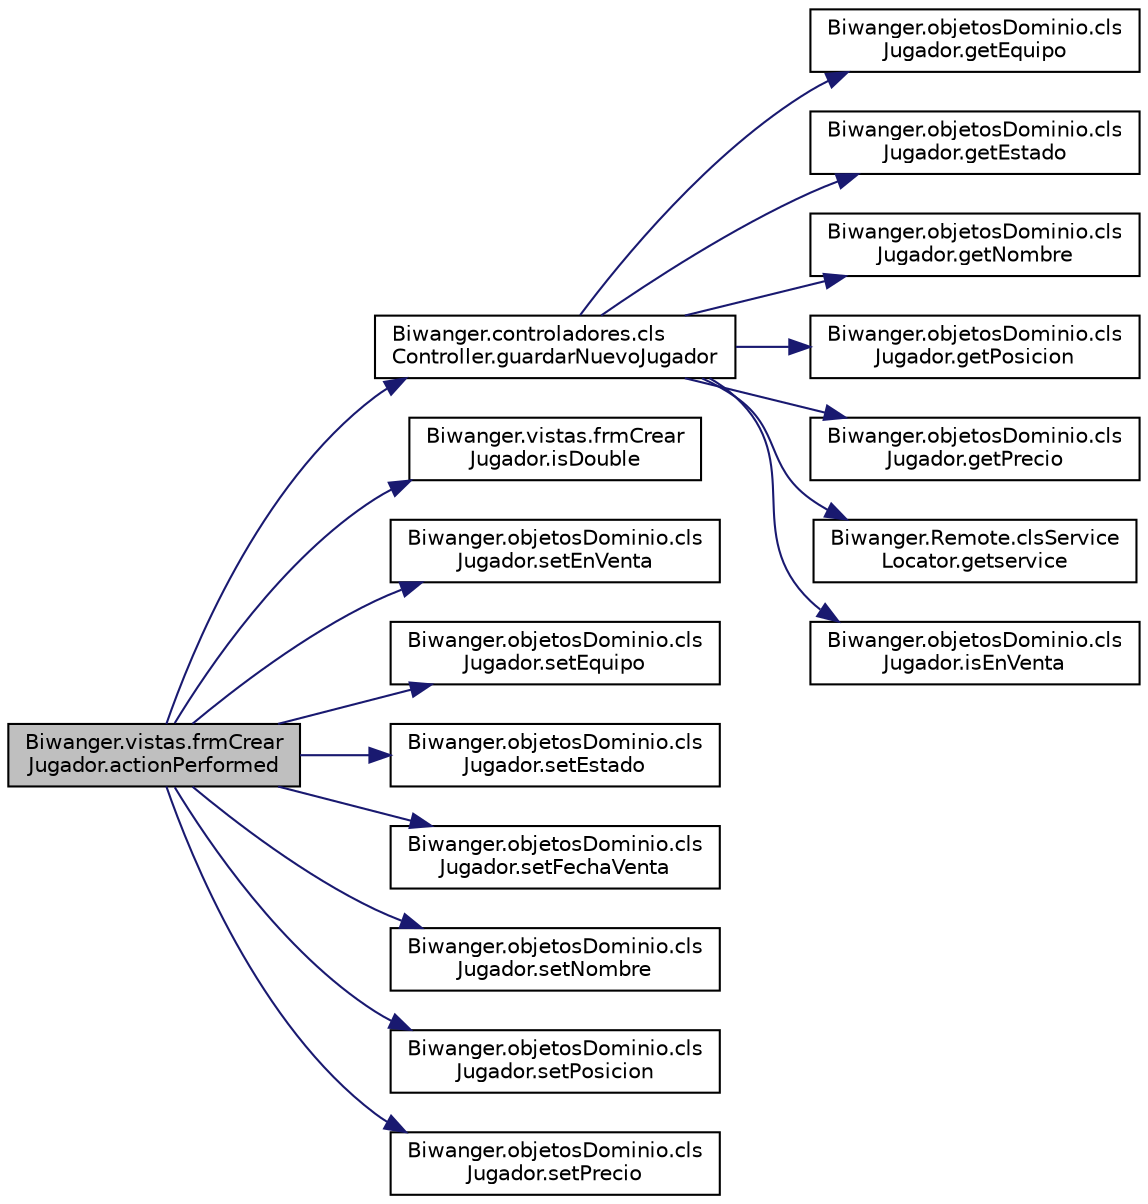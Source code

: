 digraph "Biwanger.vistas.frmCrearJugador.actionPerformed"
{
 // LATEX_PDF_SIZE
  edge [fontname="Helvetica",fontsize="10",labelfontname="Helvetica",labelfontsize="10"];
  node [fontname="Helvetica",fontsize="10",shape=record];
  rankdir="LR";
  Node1 [label="Biwanger.vistas.frmCrear\lJugador.actionPerformed",height=0.2,width=0.4,color="black", fillcolor="grey75", style="filled", fontcolor="black",tooltip=" "];
  Node1 -> Node2 [color="midnightblue",fontsize="10",style="solid",fontname="Helvetica"];
  Node2 [label="Biwanger.controladores.cls\lController.guardarNuevoJugador",height=0.2,width=0.4,color="black", fillcolor="white", style="filled",URL="$class_biwanger_1_1controladores_1_1cls_controller.html#aadd128e70163f055043799c14304f904",tooltip=" "];
  Node2 -> Node3 [color="midnightblue",fontsize="10",style="solid",fontname="Helvetica"];
  Node3 [label="Biwanger.objetosDominio.cls\lJugador.getEquipo",height=0.2,width=0.4,color="black", fillcolor="white", style="filled",URL="$class_biwanger_1_1objetos_dominio_1_1cls_jugador.html#ac6dafea9bb7b4a2969c16d989d3d8470",tooltip=" "];
  Node2 -> Node4 [color="midnightblue",fontsize="10",style="solid",fontname="Helvetica"];
  Node4 [label="Biwanger.objetosDominio.cls\lJugador.getEstado",height=0.2,width=0.4,color="black", fillcolor="white", style="filled",URL="$class_biwanger_1_1objetos_dominio_1_1cls_jugador.html#a6abe273ae327cc9569f3fa20d6b8b4e5",tooltip=" "];
  Node2 -> Node5 [color="midnightblue",fontsize="10",style="solid",fontname="Helvetica"];
  Node5 [label="Biwanger.objetosDominio.cls\lJugador.getNombre",height=0.2,width=0.4,color="black", fillcolor="white", style="filled",URL="$class_biwanger_1_1objetos_dominio_1_1cls_jugador.html#ad045f4d9b485b7933c78ed9b93bd0e2a",tooltip=" "];
  Node2 -> Node6 [color="midnightblue",fontsize="10",style="solid",fontname="Helvetica"];
  Node6 [label="Biwanger.objetosDominio.cls\lJugador.getPosicion",height=0.2,width=0.4,color="black", fillcolor="white", style="filled",URL="$class_biwanger_1_1objetos_dominio_1_1cls_jugador.html#aff3093573faf0d914b8ca7303b5e3eff",tooltip=" "];
  Node2 -> Node7 [color="midnightblue",fontsize="10",style="solid",fontname="Helvetica"];
  Node7 [label="Biwanger.objetosDominio.cls\lJugador.getPrecio",height=0.2,width=0.4,color="black", fillcolor="white", style="filled",URL="$class_biwanger_1_1objetos_dominio_1_1cls_jugador.html#a7369012af8d321d531ffb883ee8ed7a4",tooltip=" "];
  Node2 -> Node8 [color="midnightblue",fontsize="10",style="solid",fontname="Helvetica"];
  Node8 [label="Biwanger.Remote.clsService\lLocator.getservice",height=0.2,width=0.4,color="black", fillcolor="white", style="filled",URL="$class_biwanger_1_1_remote_1_1cls_service_locator.html#ab5887258804ee4871414885b9482a13b",tooltip=" "];
  Node2 -> Node9 [color="midnightblue",fontsize="10",style="solid",fontname="Helvetica"];
  Node9 [label="Biwanger.objetosDominio.cls\lJugador.isEnVenta",height=0.2,width=0.4,color="black", fillcolor="white", style="filled",URL="$class_biwanger_1_1objetos_dominio_1_1cls_jugador.html#af0a8426fc6a330513e714c12e72cd597",tooltip=" "];
  Node1 -> Node10 [color="midnightblue",fontsize="10",style="solid",fontname="Helvetica"];
  Node10 [label="Biwanger.vistas.frmCrear\lJugador.isDouble",height=0.2,width=0.4,color="black", fillcolor="white", style="filled",URL="$class_biwanger_1_1vistas_1_1frm_crear_jugador.html#a06123a4574e1dd33167eb4dc0ac3ef53",tooltip=" "];
  Node1 -> Node11 [color="midnightblue",fontsize="10",style="solid",fontname="Helvetica"];
  Node11 [label="Biwanger.objetosDominio.cls\lJugador.setEnVenta",height=0.2,width=0.4,color="black", fillcolor="white", style="filled",URL="$class_biwanger_1_1objetos_dominio_1_1cls_jugador.html#ad4ecf61842a159ca5736331a2d95a185",tooltip=" "];
  Node1 -> Node12 [color="midnightblue",fontsize="10",style="solid",fontname="Helvetica"];
  Node12 [label="Biwanger.objetosDominio.cls\lJugador.setEquipo",height=0.2,width=0.4,color="black", fillcolor="white", style="filled",URL="$class_biwanger_1_1objetos_dominio_1_1cls_jugador.html#a1af8f5d3cfca400dc1af03ef356785df",tooltip=" "];
  Node1 -> Node13 [color="midnightblue",fontsize="10",style="solid",fontname="Helvetica"];
  Node13 [label="Biwanger.objetosDominio.cls\lJugador.setEstado",height=0.2,width=0.4,color="black", fillcolor="white", style="filled",URL="$class_biwanger_1_1objetos_dominio_1_1cls_jugador.html#a8ab631201714e003ac335a48c0db7146",tooltip=" "];
  Node1 -> Node14 [color="midnightblue",fontsize="10",style="solid",fontname="Helvetica"];
  Node14 [label="Biwanger.objetosDominio.cls\lJugador.setFechaVenta",height=0.2,width=0.4,color="black", fillcolor="white", style="filled",URL="$class_biwanger_1_1objetos_dominio_1_1cls_jugador.html#ade52b7d0df2579b117919eba9ccea255",tooltip=" "];
  Node1 -> Node15 [color="midnightblue",fontsize="10",style="solid",fontname="Helvetica"];
  Node15 [label="Biwanger.objetosDominio.cls\lJugador.setNombre",height=0.2,width=0.4,color="black", fillcolor="white", style="filled",URL="$class_biwanger_1_1objetos_dominio_1_1cls_jugador.html#affa9bf54f6ed59d705e5abb27c4583ca",tooltip=" "];
  Node1 -> Node16 [color="midnightblue",fontsize="10",style="solid",fontname="Helvetica"];
  Node16 [label="Biwanger.objetosDominio.cls\lJugador.setPosicion",height=0.2,width=0.4,color="black", fillcolor="white", style="filled",URL="$class_biwanger_1_1objetos_dominio_1_1cls_jugador.html#a9dc21bdb033e6cdb369560267d3a131a",tooltip=" "];
  Node1 -> Node17 [color="midnightblue",fontsize="10",style="solid",fontname="Helvetica"];
  Node17 [label="Biwanger.objetosDominio.cls\lJugador.setPrecio",height=0.2,width=0.4,color="black", fillcolor="white", style="filled",URL="$class_biwanger_1_1objetos_dominio_1_1cls_jugador.html#aed118d869f3c54e131b96c6e6af08684",tooltip=" "];
}
